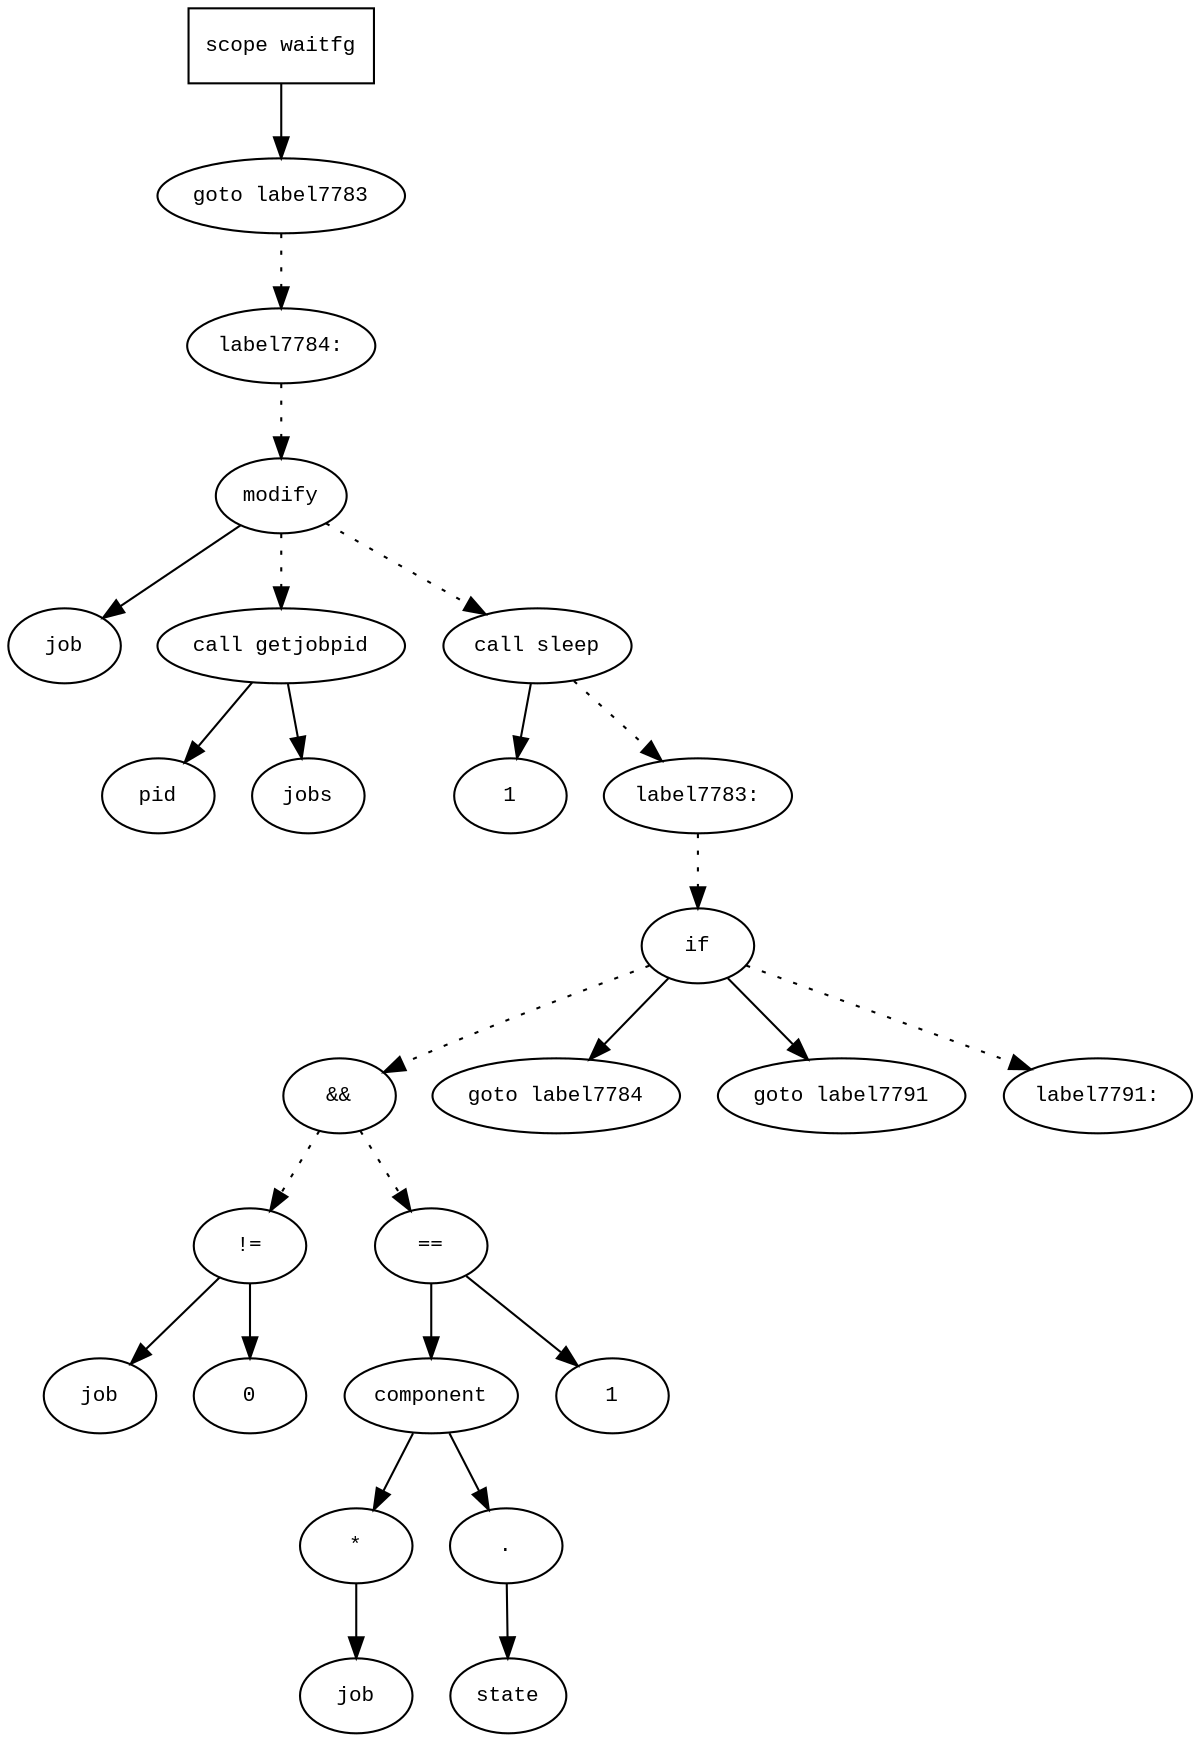 digraph AST {
  graph [fontname="Times New Roman",fontsize=10];
  node  [fontname="Courier New",fontsize=10];
  edge  [fontname="Times New Roman",fontsize=10];

  node1 [label="scope waitfg",shape=box];
  node2 [label="goto label7783",shape=ellipse];
  node1 -> node2;
  node3 [label="label7784:",shape=ellipse];
  node2 -> node3 [style=dotted];
  node4 [label="modify",shape=ellipse];
  node5 [label="job",shape=ellipse];
  node4 -> node5;
  node6 [label="call getjobpid",shape=ellipse];
  node7 [label="pid",shape=ellipse];
  node6 -> node7;
  node8 [label="jobs",shape=ellipse];
  node6 -> node8;
  node4 -> node6 [style=dotted];
  node3 -> node4 [style=dotted];
  node9 [label="call sleep",shape=ellipse];
  node10 [label="1",shape=ellipse];
  node9 -> node10;
  node4 -> node9 [style=dotted];
  node11 [label="label7783:",shape=ellipse];
  node9 -> node11 [style=dotted];
  node12 [label="if",shape=ellipse];
  node11 -> node12 [style=dotted];
  node13 [label="&&",shape=ellipse];
  node14 [label="!=",shape=ellipse];
  node15 [label="job",shape=ellipse];
  node14 -> node15;
  node16 [label="0",shape=ellipse];
  node14 -> node16;
  node13 -> node14 [style=dotted];
  node17 [label="==",shape=ellipse];
  node18 [label="component",shape=ellipse];
  node17 -> node18;
  node19 [label="*",shape=ellipse];
  node20 [label="job",shape=ellipse];
  node19 -> node20;
  node18 -> node19;
  node21 [label=".",shape=ellipse];
  node18 -> node21;
  node22 [label="state",shape=ellipse];
  node21 -> node22;
  node23 [label="1",shape=ellipse];
  node17 -> node23;
  node13 -> node17 [style=dotted];
  node12 -> node13 [style=dotted];
  node24 [label="goto label7784",shape=ellipse];
  node12 -> node24;
  node25 [label="goto label7791",shape=ellipse];
  node12 -> node25;
  node26 [label="label7791:",shape=ellipse];
  node12 -> node26 [style=dotted];
} 